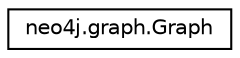 digraph "Graphical Class Hierarchy"
{
 // LATEX_PDF_SIZE
  edge [fontname="Helvetica",fontsize="10",labelfontname="Helvetica",labelfontsize="10"];
  node [fontname="Helvetica",fontsize="10",shape=record];
  rankdir="LR";
  Node0 [label="neo4j.graph.Graph",height=0.2,width=0.4,color="black", fillcolor="white", style="filled",URL="$classneo4j_1_1graph_1_1_graph.html",tooltip=" "];
}
